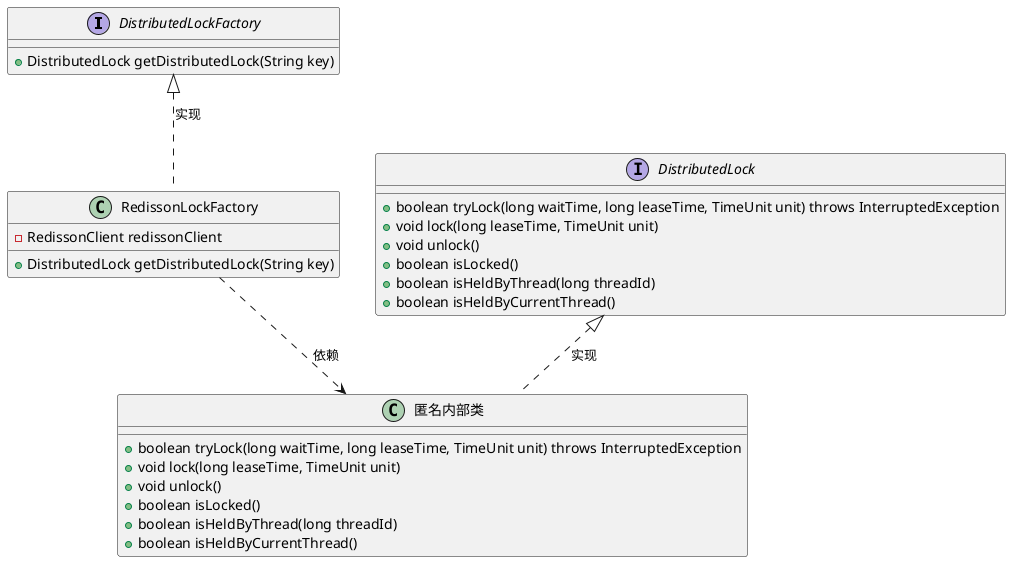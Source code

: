@startuml
'https://plantuml.com/class-diagram

interface DistributedLockFactory{
    + DistributedLock getDistributedLock(String key)
}

interface DistributedLock {
    + boolean tryLock(long waitTime, long leaseTime, TimeUnit unit) throws InterruptedException
    + void lock(long leaseTime, TimeUnit unit)
    + void unlock()
    + boolean isLocked()
    + boolean isHeldByThread(long threadId)
    + boolean isHeldByCurrentThread()
}

class RedissonLockFactory{
    - RedissonClient redissonClient
    + DistributedLock getDistributedLock(String key)
}

class 匿名内部类{
    + boolean tryLock(long waitTime, long leaseTime, TimeUnit unit) throws InterruptedException
    + void lock(long leaseTime, TimeUnit unit)
    + void unlock()
    + boolean isLocked()
    + boolean isHeldByThread(long threadId)
    + boolean isHeldByCurrentThread()
}

DistributedLock <|.. 匿名内部类 :实现
DistributedLockFactory <|.. RedissonLockFactory : 实现
RedissonLockFactory ..> 匿名内部类 : 依赖

@enduml